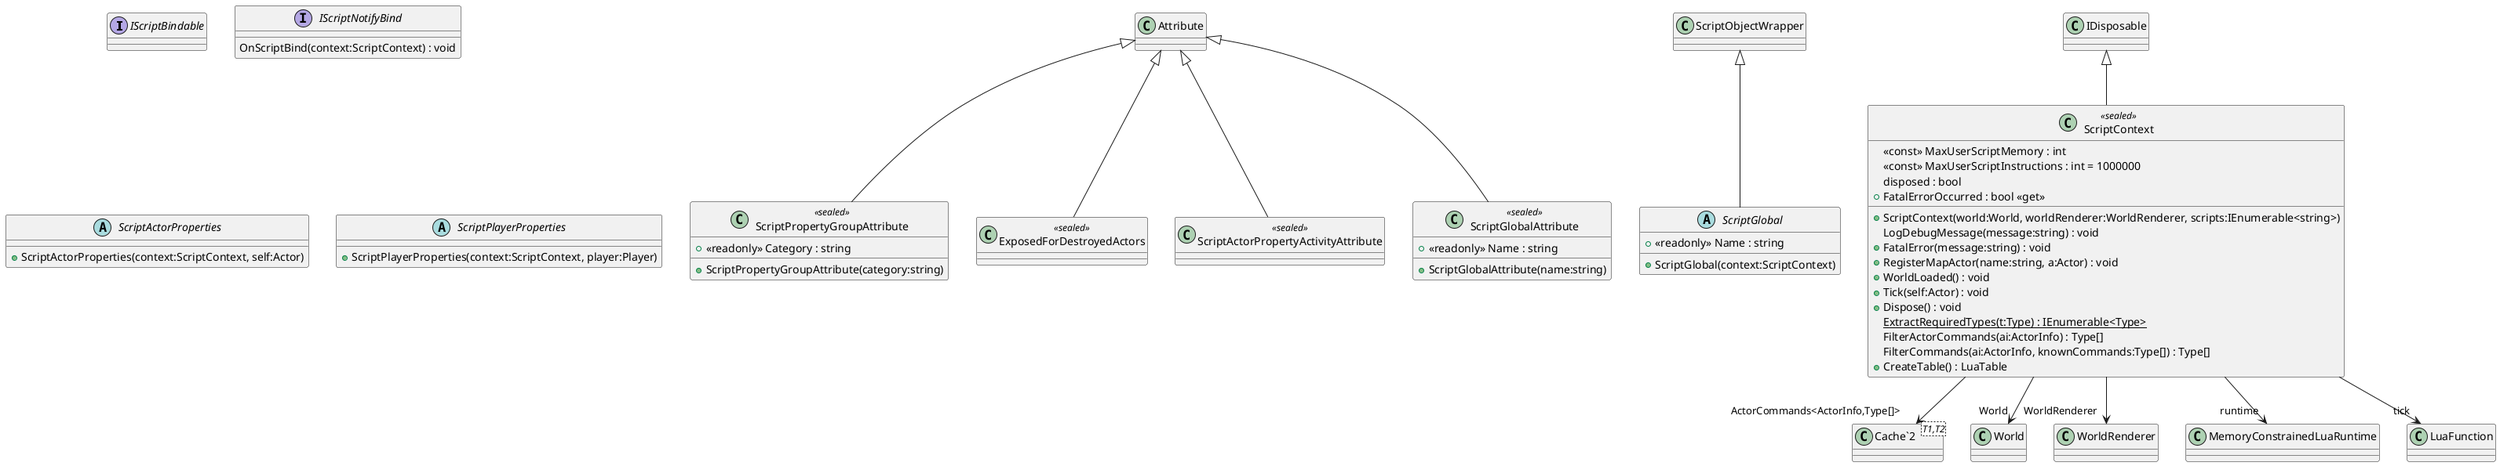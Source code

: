 @startuml
interface IScriptBindable {
}
interface IScriptNotifyBind {
    OnScriptBind(context:ScriptContext) : void
}
class ScriptPropertyGroupAttribute <<sealed>> {
    + <<readonly>> Category : string
    + ScriptPropertyGroupAttribute(category:string)
}
class ExposedForDestroyedActors <<sealed>> {
}
class ScriptActorPropertyActivityAttribute <<sealed>> {
}
abstract class ScriptActorProperties {
    + ScriptActorProperties(context:ScriptContext, self:Actor)
}
abstract class ScriptPlayerProperties {
    + ScriptPlayerProperties(context:ScriptContext, player:Player)
}
abstract class ScriptGlobal {
    + <<readonly>> Name : string
    + ScriptGlobal(context:ScriptContext)
}
class ScriptGlobalAttribute <<sealed>> {
    + <<readonly>> Name : string
    + ScriptGlobalAttribute(name:string)
}
class ScriptContext <<sealed>> {
    <<const>> MaxUserScriptMemory : int
    <<const>> MaxUserScriptInstructions : int = 1000000
    disposed : bool
    + ScriptContext(world:World, worldRenderer:WorldRenderer, scripts:IEnumerable<string>)
    LogDebugMessage(message:string) : void
    + FatalErrorOccurred : bool <<get>>
    + FatalError(message:string) : void
    + RegisterMapActor(name:string, a:Actor) : void
    + WorldLoaded() : void
    + Tick(self:Actor) : void
    + Dispose() : void
    {static} ExtractRequiredTypes(t:Type) : IEnumerable<Type>
    FilterActorCommands(ai:ActorInfo) : Type[]
    FilterCommands(ai:ActorInfo, knownCommands:Type[]) : Type[]
    + CreateTable() : LuaTable
}
class "Cache`2"<T1,T2> {
}
Attribute <|-- ScriptPropertyGroupAttribute
Attribute <|-- ExposedForDestroyedActors
Attribute <|-- ScriptActorPropertyActivityAttribute
ScriptObjectWrapper <|-- ScriptGlobal
Attribute <|-- ScriptGlobalAttribute
IDisposable <|-- ScriptContext
ScriptContext --> "World" World
ScriptContext --> "WorldRenderer" WorldRenderer
ScriptContext --> "runtime" MemoryConstrainedLuaRuntime
ScriptContext --> "tick" LuaFunction
ScriptContext --> "ActorCommands<ActorInfo,Type[]>" "Cache`2"
@enduml
